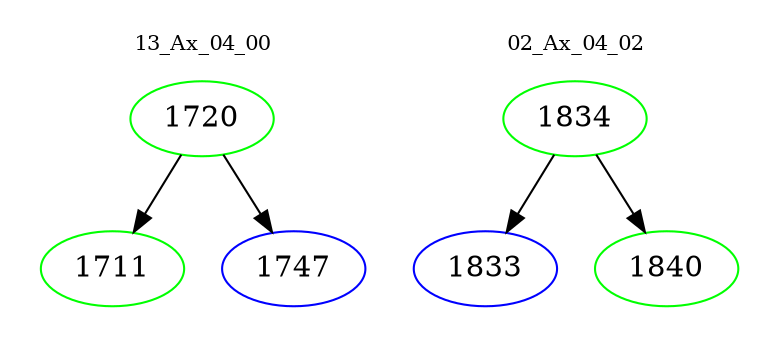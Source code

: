 digraph{
subgraph cluster_0 {
color = white
label = "13_Ax_04_00";
fontsize=10;
T0_1720 [label="1720", color="green"]
T0_1720 -> T0_1711 [color="black"]
T0_1711 [label="1711", color="green"]
T0_1720 -> T0_1747 [color="black"]
T0_1747 [label="1747", color="blue"]
}
subgraph cluster_1 {
color = white
label = "02_Ax_04_02";
fontsize=10;
T1_1834 [label="1834", color="green"]
T1_1834 -> T1_1833 [color="black"]
T1_1833 [label="1833", color="blue"]
T1_1834 -> T1_1840 [color="black"]
T1_1840 [label="1840", color="green"]
}
}
